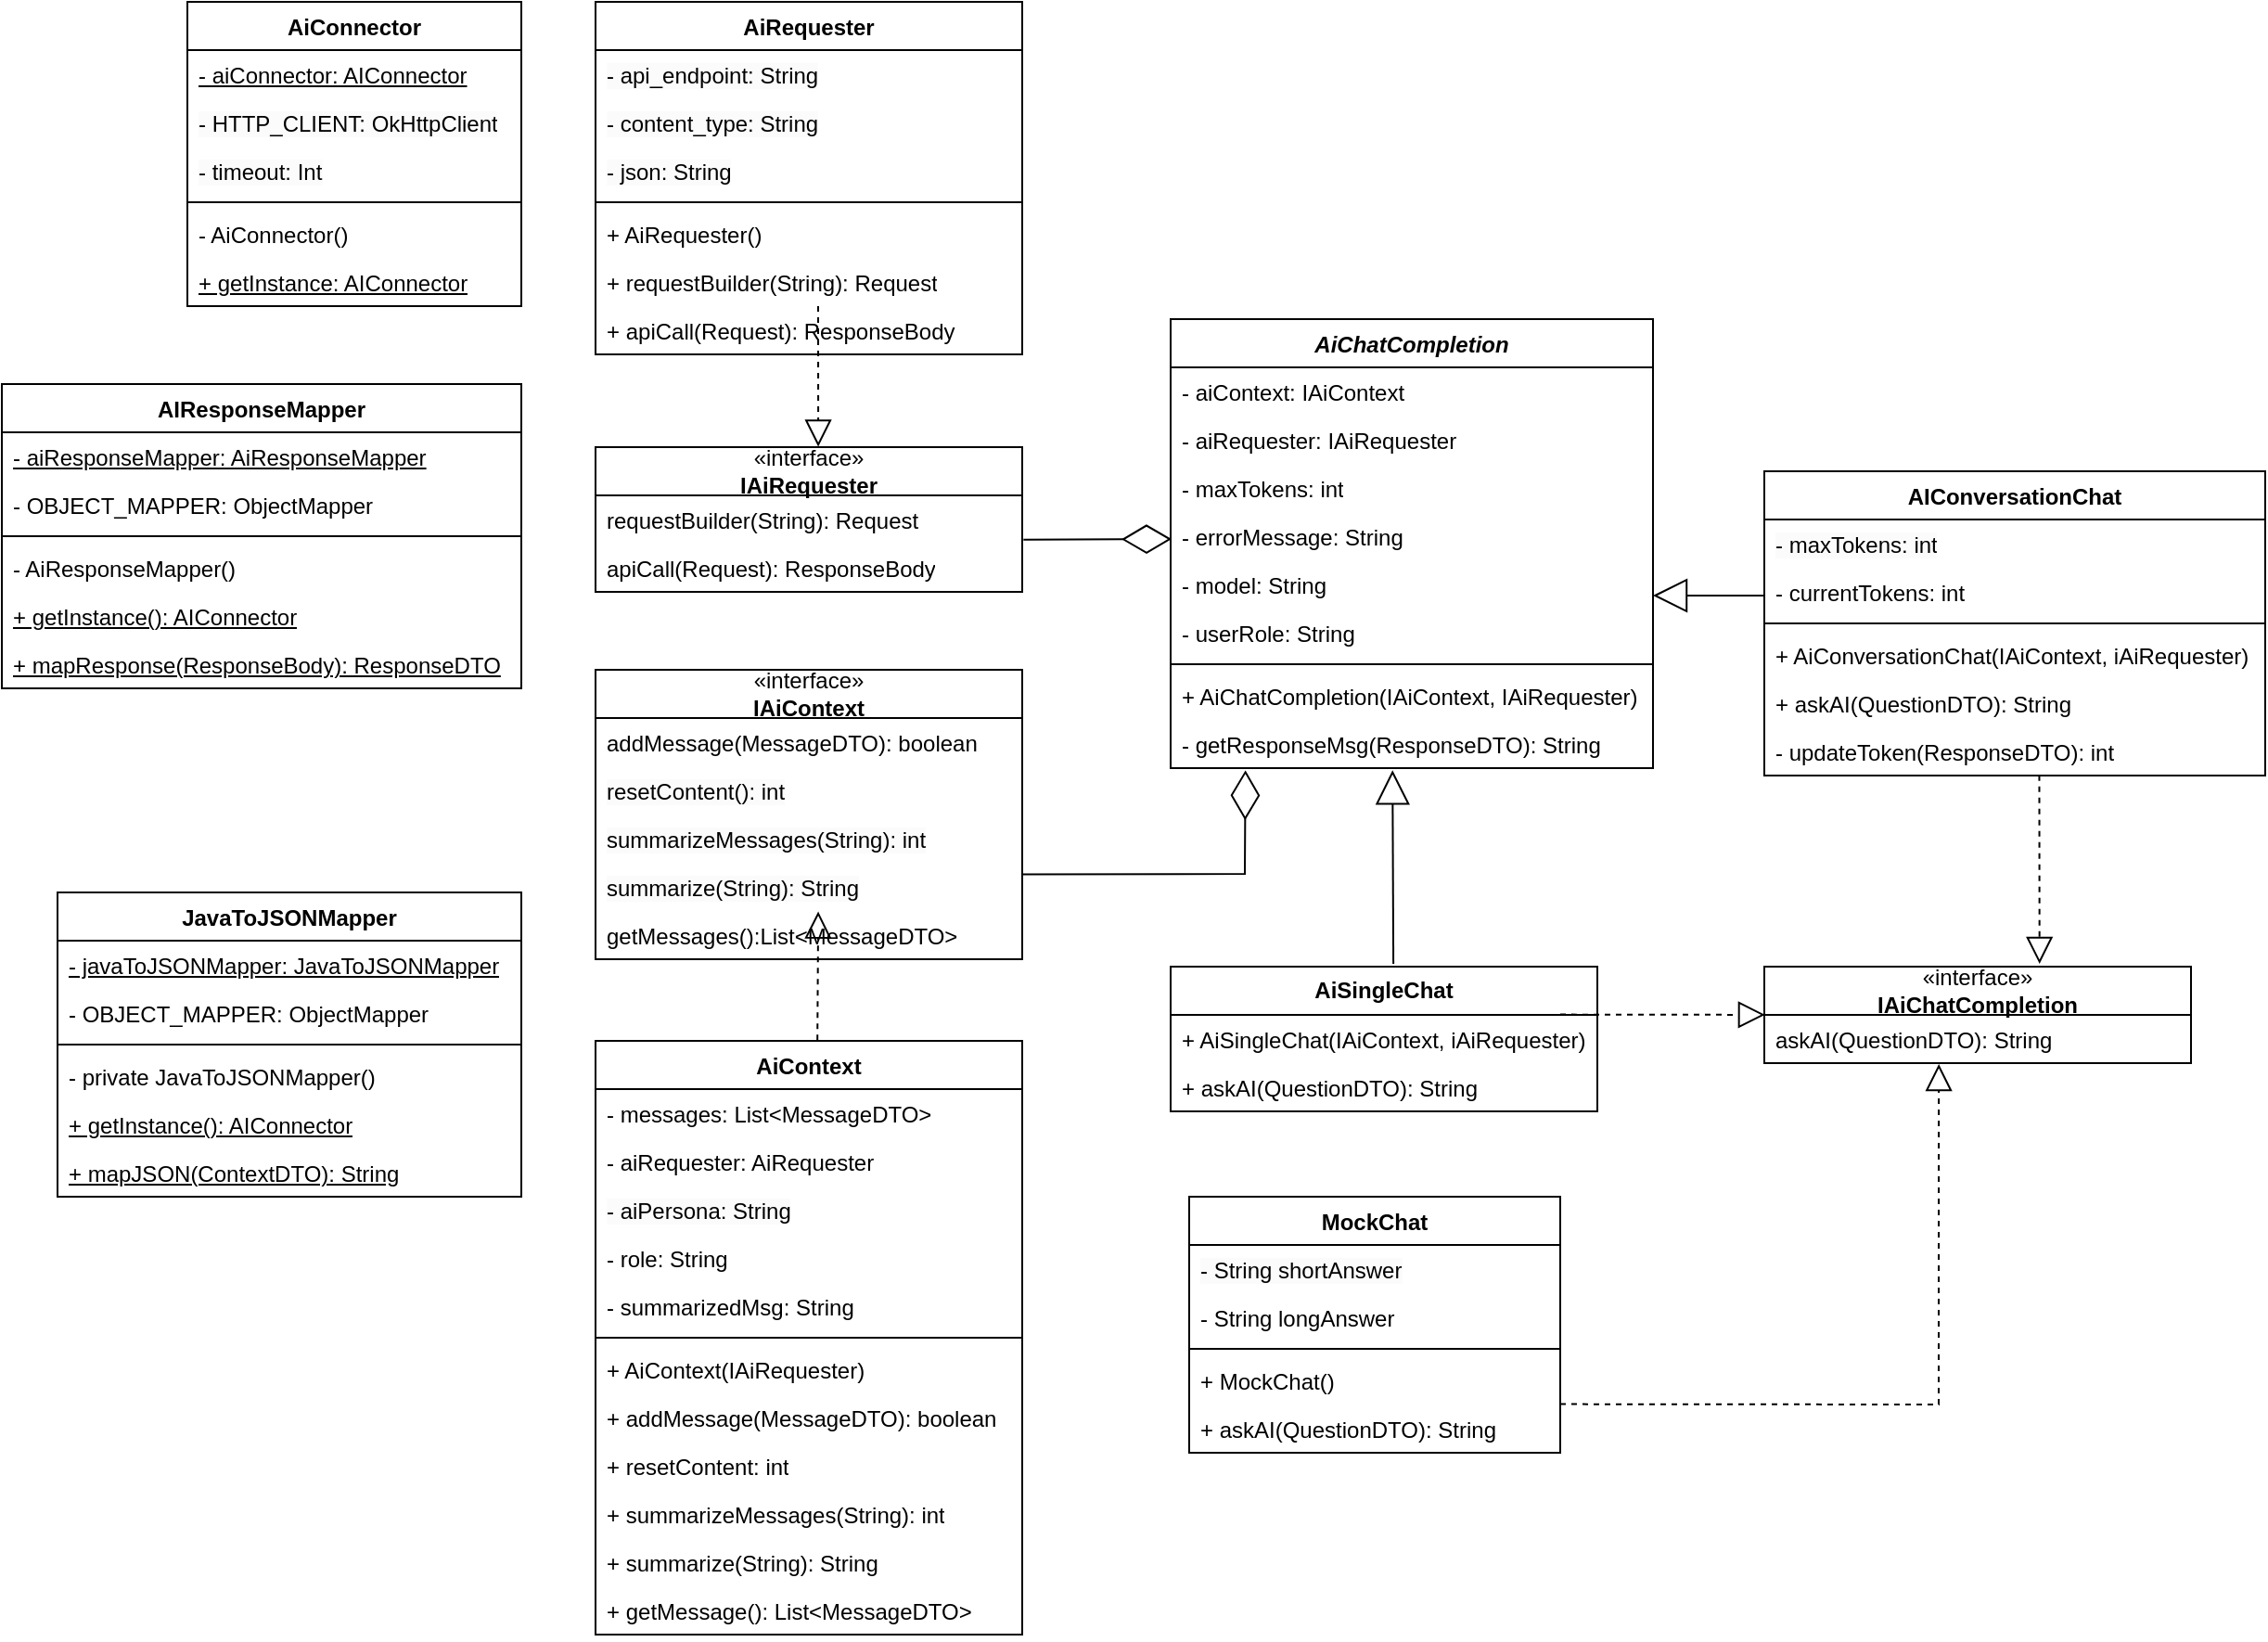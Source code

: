 <mxfile version="24.8.4">
  <diagram name="Seite-1" id="E8jS1rJoGQa-Ca-fYK5Y">
    <mxGraphModel dx="1536" dy="2017" grid="1" gridSize="10" guides="1" tooltips="1" connect="1" arrows="1" fold="1" page="1" pageScale="1" pageWidth="827" pageHeight="1169" math="0" shadow="0">
      <root>
        <mxCell id="0" />
        <mxCell id="1" parent="0" />
        <mxCell id="eQzQo118ROmYaVf0kCKT-9" value="AiConnector" style="swimlane;fontStyle=1;align=center;verticalAlign=top;childLayout=stackLayout;horizontal=1;startSize=26;horizontalStack=0;resizeParent=1;resizeParentMax=0;resizeLast=0;collapsible=1;marginBottom=0;whiteSpace=wrap;html=1;" parent="1" vertex="1">
          <mxGeometry x="460" y="-150" width="180" height="164" as="geometry" />
        </mxCell>
        <mxCell id="eQzQo118ROmYaVf0kCKT-10" value="&lt;u&gt;- aiConnector: AIConnector&lt;/u&gt;" style="text;strokeColor=none;fillColor=none;align=left;verticalAlign=top;spacingLeft=4;spacingRight=4;overflow=hidden;rotatable=0;points=[[0,0.5],[1,0.5]];portConstraint=eastwest;whiteSpace=wrap;html=1;" parent="eQzQo118ROmYaVf0kCKT-9" vertex="1">
          <mxGeometry y="26" width="180" height="26" as="geometry" />
        </mxCell>
        <mxCell id="eQzQo118ROmYaVf0kCKT-14" value="&lt;meta charset=&quot;utf-8&quot;&gt;&lt;span style=&quot;color: rgb(0, 0, 0); font-family: Helvetica; font-size: 12px; font-style: normal; font-variant-ligatures: normal; font-variant-caps: normal; font-weight: 400; letter-spacing: normal; orphans: 2; text-align: left; text-indent: 0px; text-transform: none; widows: 2; word-spacing: 0px; -webkit-text-stroke-width: 0px; white-space: normal; background-color: rgb(251, 251, 251); text-decoration-thickness: initial; text-decoration-style: initial; text-decoration-color: initial; display: inline !important; float: none;&quot;&gt;- HTTP_CLIENT: OkHttpClient&lt;/span&gt;" style="text;strokeColor=none;fillColor=none;align=left;verticalAlign=top;spacingLeft=4;spacingRight=4;overflow=hidden;rotatable=0;points=[[0,0.5],[1,0.5]];portConstraint=eastwest;whiteSpace=wrap;html=1;" parent="eQzQo118ROmYaVf0kCKT-9" vertex="1">
          <mxGeometry y="52" width="180" height="26" as="geometry" />
        </mxCell>
        <mxCell id="eQzQo118ROmYaVf0kCKT-15" value="&lt;meta charset=&quot;utf-8&quot;&gt;&lt;span style=&quot;color: rgb(0, 0, 0); font-family: Helvetica; font-size: 12px; font-style: normal; font-variant-ligatures: normal; font-variant-caps: normal; font-weight: 400; letter-spacing: normal; orphans: 2; text-align: left; text-indent: 0px; text-transform: none; widows: 2; word-spacing: 0px; -webkit-text-stroke-width: 0px; white-space: normal; background-color: rgb(251, 251, 251); text-decoration-thickness: initial; text-decoration-style: initial; text-decoration-color: initial; display: inline !important; float: none;&quot;&gt;- timeout: Int&lt;/span&gt;" style="text;strokeColor=none;fillColor=none;align=left;verticalAlign=top;spacingLeft=4;spacingRight=4;overflow=hidden;rotatable=0;points=[[0,0.5],[1,0.5]];portConstraint=eastwest;whiteSpace=wrap;html=1;" parent="eQzQo118ROmYaVf0kCKT-9" vertex="1">
          <mxGeometry y="78" width="180" height="26" as="geometry" />
        </mxCell>
        <mxCell id="eQzQo118ROmYaVf0kCKT-11" value="" style="line;strokeWidth=1;fillColor=none;align=left;verticalAlign=middle;spacingTop=-1;spacingLeft=3;spacingRight=3;rotatable=0;labelPosition=right;points=[];portConstraint=eastwest;strokeColor=inherit;" parent="eQzQo118ROmYaVf0kCKT-9" vertex="1">
          <mxGeometry y="104" width="180" height="8" as="geometry" />
        </mxCell>
        <mxCell id="M0S4lyaI5lNro2nw0RdP-35" value="- AiConnector()" style="text;strokeColor=none;fillColor=none;align=left;verticalAlign=top;spacingLeft=4;spacingRight=4;overflow=hidden;rotatable=0;points=[[0,0.5],[1,0.5]];portConstraint=eastwest;whiteSpace=wrap;html=1;" vertex="1" parent="eQzQo118ROmYaVf0kCKT-9">
          <mxGeometry y="112" width="180" height="26" as="geometry" />
        </mxCell>
        <mxCell id="eQzQo118ROmYaVf0kCKT-12" value="&lt;u&gt;+ getInstance: AIConnector&lt;/u&gt;" style="text;strokeColor=none;fillColor=none;align=left;verticalAlign=top;spacingLeft=4;spacingRight=4;overflow=hidden;rotatable=0;points=[[0,0.5],[1,0.5]];portConstraint=eastwest;whiteSpace=wrap;html=1;" parent="eQzQo118ROmYaVf0kCKT-9" vertex="1">
          <mxGeometry y="138" width="180" height="26" as="geometry" />
        </mxCell>
        <mxCell id="eQzQo118ROmYaVf0kCKT-39" value="AIResponseMapper" style="swimlane;fontStyle=1;align=center;verticalAlign=top;childLayout=stackLayout;horizontal=1;startSize=26;horizontalStack=0;resizeParent=1;resizeParentMax=0;resizeLast=0;collapsible=1;marginBottom=0;whiteSpace=wrap;html=1;" parent="1" vertex="1">
          <mxGeometry x="360" y="56" width="280" height="164" as="geometry" />
        </mxCell>
        <mxCell id="M0S4lyaI5lNro2nw0RdP-4" value="&lt;u&gt;- aiResponseMapper: AiResponseMapper&lt;/u&gt;" style="text;strokeColor=none;fillColor=none;align=left;verticalAlign=top;spacingLeft=4;spacingRight=4;overflow=hidden;rotatable=0;points=[[0,0.5],[1,0.5]];portConstraint=eastwest;whiteSpace=wrap;html=1;" vertex="1" parent="eQzQo118ROmYaVf0kCKT-39">
          <mxGeometry y="26" width="280" height="26" as="geometry" />
        </mxCell>
        <mxCell id="eQzQo118ROmYaVf0kCKT-40" value="- OBJECT_MAPPER: ObjectMapper" style="text;strokeColor=none;fillColor=none;align=left;verticalAlign=top;spacingLeft=4;spacingRight=4;overflow=hidden;rotatable=0;points=[[0,0.5],[1,0.5]];portConstraint=eastwest;whiteSpace=wrap;html=1;" parent="eQzQo118ROmYaVf0kCKT-39" vertex="1">
          <mxGeometry y="52" width="280" height="26" as="geometry" />
        </mxCell>
        <mxCell id="eQzQo118ROmYaVf0kCKT-41" value="" style="line;strokeWidth=1;fillColor=none;align=left;verticalAlign=middle;spacingTop=-1;spacingLeft=3;spacingRight=3;rotatable=0;labelPosition=right;points=[];portConstraint=eastwest;strokeColor=inherit;" parent="eQzQo118ROmYaVf0kCKT-39" vertex="1">
          <mxGeometry y="78" width="280" height="8" as="geometry" />
        </mxCell>
        <mxCell id="M0S4lyaI5lNro2nw0RdP-7" value="- AiResponseMapper()" style="text;strokeColor=none;fillColor=none;align=left;verticalAlign=top;spacingLeft=4;spacingRight=4;overflow=hidden;rotatable=0;points=[[0,0.5],[1,0.5]];portConstraint=eastwest;whiteSpace=wrap;html=1;" vertex="1" parent="eQzQo118ROmYaVf0kCKT-39">
          <mxGeometry y="86" width="280" height="26" as="geometry" />
        </mxCell>
        <mxCell id="rx8VLLd-Xjzy6bVb0RWl-25" value="&lt;u&gt;+ getInstance(): AIConnector&lt;/u&gt;" style="text;strokeColor=none;fillColor=none;align=left;verticalAlign=top;spacingLeft=4;spacingRight=4;overflow=hidden;rotatable=0;points=[[0,0.5],[1,0.5]];portConstraint=eastwest;whiteSpace=wrap;html=1;" parent="eQzQo118ROmYaVf0kCKT-39" vertex="1">
          <mxGeometry y="112" width="280" height="26" as="geometry" />
        </mxCell>
        <mxCell id="eQzQo118ROmYaVf0kCKT-42" value="&lt;u&gt;+ mapResponse(ResponseBody): ResponseDTO&lt;/u&gt;" style="text;strokeColor=none;fillColor=none;align=left;verticalAlign=top;spacingLeft=4;spacingRight=4;overflow=hidden;rotatable=0;points=[[0,0.5],[1,0.5]];portConstraint=eastwest;whiteSpace=wrap;html=1;" parent="eQzQo118ROmYaVf0kCKT-39" vertex="1">
          <mxGeometry y="138" width="280" height="26" as="geometry" />
        </mxCell>
        <mxCell id="rx8VLLd-Xjzy6bVb0RWl-1" value="AiContext" style="swimlane;fontStyle=1;align=center;verticalAlign=top;childLayout=stackLayout;horizontal=1;startSize=26;horizontalStack=0;resizeParent=1;resizeParentMax=0;resizeLast=0;collapsible=1;marginBottom=0;whiteSpace=wrap;html=1;" parent="1" vertex="1">
          <mxGeometry x="680" y="410" width="230" height="320" as="geometry" />
        </mxCell>
        <mxCell id="rx8VLLd-Xjzy6bVb0RWl-2" value="- messages: List&amp;lt;MessageDTO&amp;gt;" style="text;strokeColor=none;fillColor=none;align=left;verticalAlign=top;spacingLeft=4;spacingRight=4;overflow=hidden;rotatable=0;points=[[0,0.5],[1,0.5]];portConstraint=eastwest;whiteSpace=wrap;html=1;" parent="rx8VLLd-Xjzy6bVb0RWl-1" vertex="1">
          <mxGeometry y="26" width="230" height="26" as="geometry" />
        </mxCell>
        <mxCell id="M0S4lyaI5lNro2nw0RdP-1" value="- aiRequester: AiRequester&lt;div&gt;&lt;br&gt;&lt;/div&gt;" style="text;strokeColor=none;fillColor=none;align=left;verticalAlign=top;spacingLeft=4;spacingRight=4;overflow=hidden;rotatable=0;points=[[0,0.5],[1,0.5]];portConstraint=eastwest;whiteSpace=wrap;html=1;" vertex="1" parent="rx8VLLd-Xjzy6bVb0RWl-1">
          <mxGeometry y="52" width="230" height="26" as="geometry" />
        </mxCell>
        <mxCell id="rx8VLLd-Xjzy6bVb0RWl-3" value="&lt;span style=&quot;color: rgb(0, 0, 0); font-family: Helvetica; font-size: 12px; font-style: normal; font-variant-ligatures: normal; font-variant-caps: normal; font-weight: 400; letter-spacing: normal; orphans: 2; text-align: left; text-indent: 0px; text-transform: none; widows: 2; word-spacing: 0px; -webkit-text-stroke-width: 0px; white-space: normal; background-color: rgb(251, 251, 251); text-decoration-thickness: initial; text-decoration-style: initial; text-decoration-color: initial; display: inline !important; float: none;&quot;&gt;- aiPersona: String&lt;/span&gt;" style="text;strokeColor=none;fillColor=none;align=left;verticalAlign=top;spacingLeft=4;spacingRight=4;overflow=hidden;rotatable=0;points=[[0,0.5],[1,0.5]];portConstraint=eastwest;whiteSpace=wrap;html=1;" parent="rx8VLLd-Xjzy6bVb0RWl-1" vertex="1">
          <mxGeometry y="78" width="230" height="26" as="geometry" />
        </mxCell>
        <mxCell id="P8J7dN06Iqd_PMCmUy97-24" value="- role: String" style="text;strokeColor=none;fillColor=none;align=left;verticalAlign=top;spacingLeft=4;spacingRight=4;overflow=hidden;rotatable=0;points=[[0,0.5],[1,0.5]];portConstraint=eastwest;whiteSpace=wrap;html=1;" parent="rx8VLLd-Xjzy6bVb0RWl-1" vertex="1">
          <mxGeometry y="104" width="230" height="26" as="geometry" />
        </mxCell>
        <mxCell id="M0S4lyaI5lNro2nw0RdP-2" value="- summarizedMsg: String" style="text;strokeColor=none;fillColor=none;align=left;verticalAlign=top;spacingLeft=4;spacingRight=4;overflow=hidden;rotatable=0;points=[[0,0.5],[1,0.5]];portConstraint=eastwest;whiteSpace=wrap;html=1;" vertex="1" parent="rx8VLLd-Xjzy6bVb0RWl-1">
          <mxGeometry y="130" width="230" height="26" as="geometry" />
        </mxCell>
        <mxCell id="rx8VLLd-Xjzy6bVb0RWl-8" value="" style="line;strokeWidth=1;fillColor=none;align=left;verticalAlign=middle;spacingTop=-1;spacingLeft=3;spacingRight=3;rotatable=0;labelPosition=right;points=[];portConstraint=eastwest;strokeColor=inherit;" parent="rx8VLLd-Xjzy6bVb0RWl-1" vertex="1">
          <mxGeometry y="156" width="230" height="8" as="geometry" />
        </mxCell>
        <mxCell id="M0S4lyaI5lNro2nw0RdP-39" value="+ AiContext(IAiRequester)" style="text;strokeColor=none;fillColor=none;align=left;verticalAlign=top;spacingLeft=4;spacingRight=4;overflow=hidden;rotatable=0;points=[[0,0.5],[1,0.5]];portConstraint=eastwest;whiteSpace=wrap;html=1;" vertex="1" parent="rx8VLLd-Xjzy6bVb0RWl-1">
          <mxGeometry y="164" width="230" height="26" as="geometry" />
        </mxCell>
        <mxCell id="rx8VLLd-Xjzy6bVb0RWl-9" value="+ addMessage(MessageDTO): boolean" style="text;strokeColor=none;fillColor=none;align=left;verticalAlign=top;spacingLeft=4;spacingRight=4;overflow=hidden;rotatable=0;points=[[0,0.5],[1,0.5]];portConstraint=eastwest;whiteSpace=wrap;html=1;" parent="rx8VLLd-Xjzy6bVb0RWl-1" vertex="1">
          <mxGeometry y="190" width="230" height="26" as="geometry" />
        </mxCell>
        <mxCell id="rx8VLLd-Xjzy6bVb0RWl-10" value="+ resetContent: int" style="text;strokeColor=none;fillColor=none;align=left;verticalAlign=top;spacingLeft=4;spacingRight=4;overflow=hidden;rotatable=0;points=[[0,0.5],[1,0.5]];portConstraint=eastwest;whiteSpace=wrap;html=1;" parent="rx8VLLd-Xjzy6bVb0RWl-1" vertex="1">
          <mxGeometry y="216" width="230" height="26" as="geometry" />
        </mxCell>
        <mxCell id="P8J7dN06Iqd_PMCmUy97-20" value="+ summarizeMessages(String): int" style="text;strokeColor=none;fillColor=none;align=left;verticalAlign=top;spacingLeft=4;spacingRight=4;overflow=hidden;rotatable=0;points=[[0,0.5],[1,0.5]];portConstraint=eastwest;whiteSpace=wrap;html=1;" parent="rx8VLLd-Xjzy6bVb0RWl-1" vertex="1">
          <mxGeometry y="242" width="230" height="26" as="geometry" />
        </mxCell>
        <mxCell id="rx8VLLd-Xjzy6bVb0RWl-12" value="+ summarize(String): String" style="text;strokeColor=none;fillColor=none;align=left;verticalAlign=top;spacingLeft=4;spacingRight=4;overflow=hidden;rotatable=0;points=[[0,0.5],[1,0.5]];portConstraint=eastwest;whiteSpace=wrap;html=1;" parent="rx8VLLd-Xjzy6bVb0RWl-1" vertex="1">
          <mxGeometry y="268" width="230" height="26" as="geometry" />
        </mxCell>
        <mxCell id="M0S4lyaI5lNro2nw0RdP-68" value="+ getMessage(): List&amp;lt;MessageDTO&amp;gt;" style="text;strokeColor=none;fillColor=none;align=left;verticalAlign=top;spacingLeft=4;spacingRight=4;overflow=hidden;rotatable=0;points=[[0,0.5],[1,0.5]];portConstraint=eastwest;whiteSpace=wrap;html=1;" vertex="1" parent="rx8VLLd-Xjzy6bVb0RWl-1">
          <mxGeometry y="294" width="230" height="26" as="geometry" />
        </mxCell>
        <mxCell id="rx8VLLd-Xjzy6bVb0RWl-26" value="JavaToJSONMapper" style="swimlane;fontStyle=1;align=center;verticalAlign=top;childLayout=stackLayout;horizontal=1;startSize=26;horizontalStack=0;resizeParent=1;resizeParentMax=0;resizeLast=0;collapsible=1;marginBottom=0;whiteSpace=wrap;html=1;" parent="1" vertex="1">
          <mxGeometry x="390" y="330" width="250" height="164" as="geometry" />
        </mxCell>
        <mxCell id="M0S4lyaI5lNro2nw0RdP-5" value="&lt;u&gt;- javaToJSONMapper: JavaToJSONMapper&lt;/u&gt;" style="text;strokeColor=none;fillColor=none;align=left;verticalAlign=top;spacingLeft=4;spacingRight=4;overflow=hidden;rotatable=0;points=[[0,0.5],[1,0.5]];portConstraint=eastwest;whiteSpace=wrap;html=1;" vertex="1" parent="rx8VLLd-Xjzy6bVb0RWl-26">
          <mxGeometry y="26" width="250" height="26" as="geometry" />
        </mxCell>
        <mxCell id="rx8VLLd-Xjzy6bVb0RWl-27" value="- OBJECT_MAPPER: ObjectMapper" style="text;strokeColor=none;fillColor=none;align=left;verticalAlign=top;spacingLeft=4;spacingRight=4;overflow=hidden;rotatable=0;points=[[0,0.5],[1,0.5]];portConstraint=eastwest;whiteSpace=wrap;html=1;" parent="rx8VLLd-Xjzy6bVb0RWl-26" vertex="1">
          <mxGeometry y="52" width="250" height="26" as="geometry" />
        </mxCell>
        <mxCell id="rx8VLLd-Xjzy6bVb0RWl-28" value="" style="line;strokeWidth=1;fillColor=none;align=left;verticalAlign=middle;spacingTop=-1;spacingLeft=3;spacingRight=3;rotatable=0;labelPosition=right;points=[];portConstraint=eastwest;strokeColor=inherit;" parent="rx8VLLd-Xjzy6bVb0RWl-26" vertex="1">
          <mxGeometry y="78" width="250" height="8" as="geometry" />
        </mxCell>
        <mxCell id="M0S4lyaI5lNro2nw0RdP-6" value="- private JavaToJSONMapper()" style="text;strokeColor=none;fillColor=none;align=left;verticalAlign=top;spacingLeft=4;spacingRight=4;overflow=hidden;rotatable=0;points=[[0,0.5],[1,0.5]];portConstraint=eastwest;whiteSpace=wrap;html=1;" vertex="1" parent="rx8VLLd-Xjzy6bVb0RWl-26">
          <mxGeometry y="86" width="250" height="26" as="geometry" />
        </mxCell>
        <mxCell id="rx8VLLd-Xjzy6bVb0RWl-29" value="&lt;u&gt;+ getInstance(): AIConnector&lt;/u&gt;" style="text;strokeColor=none;fillColor=none;align=left;verticalAlign=top;spacingLeft=4;spacingRight=4;overflow=hidden;rotatable=0;points=[[0,0.5],[1,0.5]];portConstraint=eastwest;whiteSpace=wrap;html=1;" parent="rx8VLLd-Xjzy6bVb0RWl-26" vertex="1">
          <mxGeometry y="112" width="250" height="26" as="geometry" />
        </mxCell>
        <mxCell id="rx8VLLd-Xjzy6bVb0RWl-30" value="&lt;u&gt;+ mapJSON(ContextDTO): String&lt;/u&gt;" style="text;strokeColor=none;fillColor=none;align=left;verticalAlign=top;spacingLeft=4;spacingRight=4;overflow=hidden;rotatable=0;points=[[0,0.5],[1,0.5]];portConstraint=eastwest;whiteSpace=wrap;html=1;" parent="rx8VLLd-Xjzy6bVb0RWl-26" vertex="1">
          <mxGeometry y="138" width="250" height="26" as="geometry" />
        </mxCell>
        <mxCell id="rx8VLLd-Xjzy6bVb0RWl-31" value="&lt;i&gt;AiChatCompletion&lt;/i&gt;" style="swimlane;fontStyle=1;align=center;verticalAlign=top;childLayout=stackLayout;horizontal=1;startSize=26;horizontalStack=0;resizeParent=1;resizeParentMax=0;resizeLast=0;collapsible=1;marginBottom=0;whiteSpace=wrap;html=1;" parent="1" vertex="1">
          <mxGeometry x="990" y="21" width="260" height="242" as="geometry" />
        </mxCell>
        <mxCell id="rx8VLLd-Xjzy6bVb0RWl-32" value="- aiContext: IAiContext" style="text;strokeColor=none;fillColor=none;align=left;verticalAlign=top;spacingLeft=4;spacingRight=4;overflow=hidden;rotatable=0;points=[[0,0.5],[1,0.5]];portConstraint=eastwest;whiteSpace=wrap;html=1;" parent="rx8VLLd-Xjzy6bVb0RWl-31" vertex="1">
          <mxGeometry y="26" width="260" height="26" as="geometry" />
        </mxCell>
        <mxCell id="rx8VLLd-Xjzy6bVb0RWl-57" value="- aiRequester: IAiRequester" style="text;strokeColor=none;fillColor=none;align=left;verticalAlign=top;spacingLeft=4;spacingRight=4;overflow=hidden;rotatable=0;points=[[0,0.5],[1,0.5]];portConstraint=eastwest;whiteSpace=wrap;html=1;" parent="rx8VLLd-Xjzy6bVb0RWl-31" vertex="1">
          <mxGeometry y="52" width="260" height="26" as="geometry" />
        </mxCell>
        <mxCell id="M0S4lyaI5lNro2nw0RdP-61" value="- maxTokens: int" style="text;strokeColor=none;fillColor=none;align=left;verticalAlign=top;spacingLeft=4;spacingRight=4;overflow=hidden;rotatable=0;points=[[0,0.5],[1,0.5]];portConstraint=eastwest;whiteSpace=wrap;html=1;" vertex="1" parent="rx8VLLd-Xjzy6bVb0RWl-31">
          <mxGeometry y="78" width="260" height="26" as="geometry" />
        </mxCell>
        <mxCell id="M0S4lyaI5lNro2nw0RdP-62" value="- errorMessage: String&lt;span style=&quot;white-space: pre;&quot;&gt;&#x9;&lt;/span&gt;&lt;span style=&quot;white-space: pre;&quot;&gt;&#x9;&lt;/span&gt;" style="text;strokeColor=none;fillColor=none;align=left;verticalAlign=top;spacingLeft=4;spacingRight=4;overflow=hidden;rotatable=0;points=[[0,0.5],[1,0.5]];portConstraint=eastwest;whiteSpace=wrap;html=1;" vertex="1" parent="rx8VLLd-Xjzy6bVb0RWl-31">
          <mxGeometry y="104" width="260" height="26" as="geometry" />
        </mxCell>
        <mxCell id="M0S4lyaI5lNro2nw0RdP-63" value="- model: String" style="text;strokeColor=none;fillColor=none;align=left;verticalAlign=top;spacingLeft=4;spacingRight=4;overflow=hidden;rotatable=0;points=[[0,0.5],[1,0.5]];portConstraint=eastwest;whiteSpace=wrap;html=1;" vertex="1" parent="rx8VLLd-Xjzy6bVb0RWl-31">
          <mxGeometry y="130" width="260" height="26" as="geometry" />
        </mxCell>
        <mxCell id="M0S4lyaI5lNro2nw0RdP-3" value="- userRole: String" style="text;strokeColor=none;fillColor=none;align=left;verticalAlign=top;spacingLeft=4;spacingRight=4;overflow=hidden;rotatable=0;points=[[0,0.5],[1,0.5]];portConstraint=eastwest;whiteSpace=wrap;html=1;" vertex="1" parent="rx8VLLd-Xjzy6bVb0RWl-31">
          <mxGeometry y="156" width="260" height="26" as="geometry" />
        </mxCell>
        <mxCell id="rx8VLLd-Xjzy6bVb0RWl-34" value="" style="line;strokeWidth=1;fillColor=none;align=left;verticalAlign=middle;spacingTop=-1;spacingLeft=3;spacingRight=3;rotatable=0;labelPosition=right;points=[];portConstraint=eastwest;strokeColor=inherit;" parent="rx8VLLd-Xjzy6bVb0RWl-31" vertex="1">
          <mxGeometry y="182" width="260" height="8" as="geometry" />
        </mxCell>
        <mxCell id="M0S4lyaI5lNro2nw0RdP-65" value="+ AiChatCompletion(IAiContext, IAiRequester)" style="text;strokeColor=none;fillColor=none;align=left;verticalAlign=top;spacingLeft=4;spacingRight=4;overflow=hidden;rotatable=0;points=[[0,0.5],[1,0.5]];portConstraint=eastwest;whiteSpace=wrap;html=1;" vertex="1" parent="rx8VLLd-Xjzy6bVb0RWl-31">
          <mxGeometry y="190" width="260" height="26" as="geometry" />
        </mxCell>
        <mxCell id="rx8VLLd-Xjzy6bVb0RWl-58" value="- getResponseMsg(ResponseDTO): String" style="text;strokeColor=none;fillColor=none;align=left;verticalAlign=top;spacingLeft=4;spacingRight=4;overflow=hidden;rotatable=0;points=[[0,0.5],[1,0.5]];portConstraint=eastwest;whiteSpace=wrap;html=1;" parent="rx8VLLd-Xjzy6bVb0RWl-31" vertex="1">
          <mxGeometry y="216" width="260" height="26" as="geometry" />
        </mxCell>
        <mxCell id="rx8VLLd-Xjzy6bVb0RWl-45" value="&lt;b&gt;AiSingleChat&lt;/b&gt;" style="swimlane;fontStyle=0;childLayout=stackLayout;horizontal=1;startSize=26;fillColor=none;horizontalStack=0;resizeParent=1;resizeParentMax=0;resizeLast=0;collapsible=1;marginBottom=0;whiteSpace=wrap;html=1;" parent="1" vertex="1">
          <mxGeometry x="990" y="370" width="230" height="78" as="geometry" />
        </mxCell>
        <mxCell id="M0S4lyaI5lNro2nw0RdP-59" value="+ AiSingleChat(IAiContext, iAiRequester)" style="text;strokeColor=none;fillColor=none;align=left;verticalAlign=top;spacingLeft=4;spacingRight=4;overflow=hidden;rotatable=0;points=[[0,0.5],[1,0.5]];portConstraint=eastwest;whiteSpace=wrap;html=1;" vertex="1" parent="rx8VLLd-Xjzy6bVb0RWl-45">
          <mxGeometry y="26" width="230" height="26" as="geometry" />
        </mxCell>
        <mxCell id="rx8VLLd-Xjzy6bVb0RWl-46" value="+ askAI(QuestionDTO): String" style="text;strokeColor=none;fillColor=none;align=left;verticalAlign=top;spacingLeft=4;spacingRight=4;overflow=hidden;rotatable=0;points=[[0,0.5],[1,0.5]];portConstraint=eastwest;whiteSpace=wrap;html=1;" parent="rx8VLLd-Xjzy6bVb0RWl-45" vertex="1">
          <mxGeometry y="52" width="230" height="26" as="geometry" />
        </mxCell>
        <mxCell id="rx8VLLd-Xjzy6bVb0RWl-49" value="&lt;b&gt;AIConversationChat&lt;/b&gt;" style="swimlane;fontStyle=0;align=center;verticalAlign=top;childLayout=stackLayout;horizontal=1;startSize=26;horizontalStack=0;resizeParent=1;resizeParentMax=0;resizeLast=0;collapsible=1;marginBottom=0;whiteSpace=wrap;html=1;" parent="1" vertex="1">
          <mxGeometry x="1310" y="103" width="270" height="164" as="geometry" />
        </mxCell>
        <mxCell id="rx8VLLd-Xjzy6bVb0RWl-51" value="&lt;span style=&quot;color: rgb(0, 0, 0); font-family: Helvetica; font-size: 12px; font-style: normal; font-variant-ligatures: normal; font-variant-caps: normal; font-weight: 400; letter-spacing: normal; orphans: 2; text-align: left; text-indent: 0px; text-transform: none; widows: 2; word-spacing: 0px; -webkit-text-stroke-width: 0px; white-space: normal; background-color: rgb(251, 251, 251); text-decoration-thickness: initial; text-decoration-style: initial; text-decoration-color: initial; display: inline !important; float: none;&quot;&gt;- maxTokens: int&lt;/span&gt;" style="text;strokeColor=none;fillColor=none;align=left;verticalAlign=top;spacingLeft=4;spacingRight=4;overflow=hidden;rotatable=0;points=[[0,0.5],[1,0.5]];portConstraint=eastwest;whiteSpace=wrap;html=1;" parent="rx8VLLd-Xjzy6bVb0RWl-49" vertex="1">
          <mxGeometry y="26" width="270" height="26" as="geometry" />
        </mxCell>
        <mxCell id="rx8VLLd-Xjzy6bVb0RWl-52" value="- currentTokens: int" style="text;strokeColor=none;fillColor=none;align=left;verticalAlign=top;spacingLeft=4;spacingRight=4;overflow=hidden;rotatable=0;points=[[0,0.5],[1,0.5]];portConstraint=eastwest;whiteSpace=wrap;html=1;" parent="rx8VLLd-Xjzy6bVb0RWl-49" vertex="1">
          <mxGeometry y="52" width="270" height="26" as="geometry" />
        </mxCell>
        <mxCell id="rx8VLLd-Xjzy6bVb0RWl-53" value="" style="line;strokeWidth=1;fillColor=none;align=left;verticalAlign=middle;spacingTop=-1;spacingLeft=3;spacingRight=3;rotatable=0;labelPosition=right;points=[];portConstraint=eastwest;strokeColor=inherit;" parent="rx8VLLd-Xjzy6bVb0RWl-49" vertex="1">
          <mxGeometry y="78" width="270" height="8" as="geometry" />
        </mxCell>
        <mxCell id="M0S4lyaI5lNro2nw0RdP-60" value="&lt;span style=&quot;font-style: normal;&quot;&gt;+ AiConversationChat(IAiContext, iAiRequester)&lt;/span&gt;" style="text;strokeColor=none;fillColor=none;align=left;verticalAlign=top;spacingLeft=4;spacingRight=4;overflow=hidden;rotatable=0;points=[[0,0.5],[1,0.5]];portConstraint=eastwest;whiteSpace=wrap;html=1;fontStyle=2" vertex="1" parent="rx8VLLd-Xjzy6bVb0RWl-49">
          <mxGeometry y="86" width="270" height="26" as="geometry" />
        </mxCell>
        <mxCell id="rx8VLLd-Xjzy6bVb0RWl-54" value="&lt;span style=&quot;font-style: normal;&quot;&gt;+ askAI(&lt;/span&gt;&lt;span style=&quot;font-style: normal;&quot;&gt;QuestionDTO&lt;/span&gt;&lt;span style=&quot;font-style: normal;&quot;&gt;): String&lt;/span&gt;" style="text;strokeColor=none;fillColor=none;align=left;verticalAlign=top;spacingLeft=4;spacingRight=4;overflow=hidden;rotatable=0;points=[[0,0.5],[1,0.5]];portConstraint=eastwest;whiteSpace=wrap;html=1;fontStyle=2" parent="rx8VLLd-Xjzy6bVb0RWl-49" vertex="1">
          <mxGeometry y="112" width="270" height="26" as="geometry" />
        </mxCell>
        <mxCell id="rx8VLLd-Xjzy6bVb0RWl-60" value="&lt;span style=&quot;font-style: normal;&quot;&gt;- updateToken(ResponseDTO): int&lt;/span&gt;" style="text;strokeColor=none;fillColor=none;align=left;verticalAlign=top;spacingLeft=4;spacingRight=4;overflow=hidden;rotatable=0;points=[[0,0.5],[1,0.5]];portConstraint=eastwest;whiteSpace=wrap;html=1;fontStyle=2" parent="rx8VLLd-Xjzy6bVb0RWl-49" vertex="1">
          <mxGeometry y="138" width="270" height="26" as="geometry" />
        </mxCell>
        <mxCell id="P8J7dN06Iqd_PMCmUy97-4" value="AiRequester" style="swimlane;fontStyle=1;align=center;verticalAlign=top;childLayout=stackLayout;horizontal=1;startSize=26;horizontalStack=0;resizeParent=1;resizeParentMax=0;resizeLast=0;collapsible=1;marginBottom=0;whiteSpace=wrap;html=1;" parent="1" vertex="1">
          <mxGeometry x="680" y="-150" width="230" height="190" as="geometry" />
        </mxCell>
        <mxCell id="P8J7dN06Iqd_PMCmUy97-23" value="&lt;span style=&quot;color: rgb(0, 0, 0); font-family: Helvetica; font-size: 12px; font-style: normal; font-variant-ligatures: normal; font-variant-caps: normal; font-weight: 400; letter-spacing: normal; orphans: 2; text-align: left; text-indent: 0px; text-transform: none; widows: 2; word-spacing: 0px; -webkit-text-stroke-width: 0px; white-space: normal; background-color: rgb(251, 251, 251); text-decoration-thickness: initial; text-decoration-style: initial; text-decoration-color: initial; display: inline !important; float: none;&quot;&gt;- api_endpoint: String&lt;/span&gt;" style="text;strokeColor=none;fillColor=none;align=left;verticalAlign=top;spacingLeft=4;spacingRight=4;overflow=hidden;rotatable=0;points=[[0,0.5],[1,0.5]];portConstraint=eastwest;whiteSpace=wrap;html=1;" parent="P8J7dN06Iqd_PMCmUy97-4" vertex="1">
          <mxGeometry y="26" width="230" height="26" as="geometry" />
        </mxCell>
        <mxCell id="P8J7dN06Iqd_PMCmUy97-22" value="&lt;span style=&quot;color: rgb(0, 0, 0); font-family: Helvetica; font-size: 12px; font-style: normal; font-variant-ligatures: normal; font-variant-caps: normal; font-weight: 400; letter-spacing: normal; orphans: 2; text-align: left; text-indent: 0px; text-transform: none; widows: 2; word-spacing: 0px; -webkit-text-stroke-width: 0px; white-space: normal; background-color: rgb(251, 251, 251); text-decoration-thickness: initial; text-decoration-style: initial; text-decoration-color: initial; display: inline !important; float: none;&quot;&gt;- content_type: String&lt;/span&gt;" style="text;strokeColor=none;fillColor=none;align=left;verticalAlign=top;spacingLeft=4;spacingRight=4;overflow=hidden;rotatable=0;points=[[0,0.5],[1,0.5]];portConstraint=eastwest;whiteSpace=wrap;html=1;" parent="P8J7dN06Iqd_PMCmUy97-4" vertex="1">
          <mxGeometry y="52" width="230" height="26" as="geometry" />
        </mxCell>
        <mxCell id="P8J7dN06Iqd_PMCmUy97-21" value="&lt;meta charset=&quot;utf-8&quot;&gt;&lt;span style=&quot;color: rgb(0, 0, 0); font-family: Helvetica; font-size: 12px; font-style: normal; font-variant-ligatures: normal; font-variant-caps: normal; font-weight: 400; letter-spacing: normal; orphans: 2; text-align: left; text-indent: 0px; text-transform: none; widows: 2; word-spacing: 0px; -webkit-text-stroke-width: 0px; white-space: normal; background-color: rgb(251, 251, 251); text-decoration-thickness: initial; text-decoration-style: initial; text-decoration-color: initial; display: inline !important; float: none;&quot;&gt;- json: String&lt;/span&gt;" style="text;strokeColor=none;fillColor=none;align=left;verticalAlign=top;spacingLeft=4;spacingRight=4;overflow=hidden;rotatable=0;points=[[0,0.5],[1,0.5]];portConstraint=eastwest;whiteSpace=wrap;html=1;" parent="P8J7dN06Iqd_PMCmUy97-4" vertex="1">
          <mxGeometry y="78" width="230" height="26" as="geometry" />
        </mxCell>
        <mxCell id="P8J7dN06Iqd_PMCmUy97-7" value="" style="line;strokeWidth=1;fillColor=none;align=left;verticalAlign=middle;spacingTop=-1;spacingLeft=3;spacingRight=3;rotatable=0;labelPosition=right;points=[];portConstraint=eastwest;strokeColor=inherit;" parent="P8J7dN06Iqd_PMCmUy97-4" vertex="1">
          <mxGeometry y="104" width="230" height="8" as="geometry" />
        </mxCell>
        <mxCell id="M0S4lyaI5lNro2nw0RdP-36" value="+ AiRequester()" style="text;strokeColor=none;fillColor=none;align=left;verticalAlign=top;spacingLeft=4;spacingRight=4;overflow=hidden;rotatable=0;points=[[0,0.5],[1,0.5]];portConstraint=eastwest;whiteSpace=wrap;html=1;" vertex="1" parent="P8J7dN06Iqd_PMCmUy97-4">
          <mxGeometry y="112" width="230" height="26" as="geometry" />
        </mxCell>
        <mxCell id="P8J7dN06Iqd_PMCmUy97-9" value="+ requestBuilder(String): Request" style="text;strokeColor=none;fillColor=none;align=left;verticalAlign=top;spacingLeft=4;spacingRight=4;overflow=hidden;rotatable=0;points=[[0,0.5],[1,0.5]];portConstraint=eastwest;whiteSpace=wrap;html=1;" parent="P8J7dN06Iqd_PMCmUy97-4" vertex="1">
          <mxGeometry y="138" width="230" height="26" as="geometry" />
        </mxCell>
        <mxCell id="P8J7dN06Iqd_PMCmUy97-10" value="+ apiCall(Request): ResponseBody" style="text;strokeColor=none;fillColor=none;align=left;verticalAlign=top;spacingLeft=4;spacingRight=4;overflow=hidden;rotatable=0;points=[[0,0.5],[1,0.5]];portConstraint=eastwest;whiteSpace=wrap;html=1;" parent="P8J7dN06Iqd_PMCmUy97-4" vertex="1">
          <mxGeometry y="164" width="230" height="26" as="geometry" />
        </mxCell>
        <mxCell id="P8J7dN06Iqd_PMCmUy97-16" value="" style="endArrow=block;endSize=16;endFill=0;html=1;rounded=0;entryX=0.46;entryY=1.044;entryDx=0;entryDy=0;entryPerimeter=0;exitX=0.522;exitY=-0.019;exitDx=0;exitDy=0;exitPerimeter=0;" parent="1" source="rx8VLLd-Xjzy6bVb0RWl-45" target="rx8VLLd-Xjzy6bVb0RWl-58" edge="1">
          <mxGeometry width="160" relative="1" as="geometry">
            <mxPoint x="1110" y="350" as="sourcePoint" />
            <mxPoint x="1110" y="290" as="targetPoint" />
          </mxGeometry>
        </mxCell>
        <mxCell id="P8J7dN06Iqd_PMCmUy97-17" value="" style="endArrow=block;endSize=16;endFill=0;html=1;rounded=0;exitX=0;exitY=0.577;exitDx=0;exitDy=0;exitPerimeter=0;" parent="1" source="rx8VLLd-Xjzy6bVb0RWl-52" edge="1">
          <mxGeometry width="160" relative="1" as="geometry">
            <mxPoint x="1290" y="170" as="sourcePoint" />
            <mxPoint x="1250" y="170" as="targetPoint" />
          </mxGeometry>
        </mxCell>
        <mxCell id="P8J7dN06Iqd_PMCmUy97-18" value="" style="endArrow=diamondThin;endFill=0;endSize=24;html=1;rounded=0;exitX=1.003;exitY=-0.08;exitDx=0;exitDy=0;exitPerimeter=0;entryX=1.002;entryY=0.906;entryDx=0;entryDy=0;entryPerimeter=0;" parent="1" edge="1" source="M0S4lyaI5lNro2nw0RdP-11">
          <mxGeometry width="160" relative="1" as="geometry">
            <mxPoint x="899.78" y="160.27" as="sourcePoint" />
            <mxPoint x="990.48" y="139.556" as="targetPoint" />
          </mxGeometry>
        </mxCell>
        <mxCell id="P8J7dN06Iqd_PMCmUy97-19" value="" style="endArrow=diamondThin;endFill=0;endSize=24;html=1;rounded=0;exitX=1.002;exitY=0.239;exitDx=0;exitDy=0;exitPerimeter=0;entryX=0.155;entryY=1.046;entryDx=0;entryDy=0;entryPerimeter=0;" parent="1" target="rx8VLLd-Xjzy6bVb0RWl-58" edge="1" source="M0S4lyaI5lNro2nw0RdP-21">
          <mxGeometry width="160" relative="1" as="geometry">
            <mxPoint x="911" y="320" as="sourcePoint" />
            <mxPoint x="1030" y="290" as="targetPoint" />
            <Array as="points">
              <mxPoint x="1030" y="320" />
            </Array>
          </mxGeometry>
        </mxCell>
        <mxCell id="M0S4lyaI5lNro2nw0RdP-9" value="«interface»&lt;br&gt;&lt;b&gt;IAiRequester&lt;/b&gt;" style="swimlane;fontStyle=0;childLayout=stackLayout;horizontal=1;startSize=26;fillColor=none;horizontalStack=0;resizeParent=1;resizeParentMax=0;resizeLast=0;collapsible=1;marginBottom=0;whiteSpace=wrap;html=1;" vertex="1" parent="1">
          <mxGeometry x="680" y="90" width="230" height="78" as="geometry" />
        </mxCell>
        <mxCell id="M0S4lyaI5lNro2nw0RdP-10" value="requestBuilder(String): Request" style="text;strokeColor=none;fillColor=none;align=left;verticalAlign=top;spacingLeft=4;spacingRight=4;overflow=hidden;rotatable=0;points=[[0,0.5],[1,0.5]];portConstraint=eastwest;whiteSpace=wrap;html=1;" vertex="1" parent="M0S4lyaI5lNro2nw0RdP-9">
          <mxGeometry y="26" width="230" height="26" as="geometry" />
        </mxCell>
        <mxCell id="M0S4lyaI5lNro2nw0RdP-11" value="apiCall(Request): ResponseBody" style="text;strokeColor=none;fillColor=none;align=left;verticalAlign=top;spacingLeft=4;spacingRight=4;overflow=hidden;rotatable=0;points=[[0,0.5],[1,0.5]];portConstraint=eastwest;whiteSpace=wrap;html=1;" vertex="1" parent="M0S4lyaI5lNro2nw0RdP-9">
          <mxGeometry y="52" width="230" height="26" as="geometry" />
        </mxCell>
        <mxCell id="M0S4lyaI5lNro2nw0RdP-14" value="«interface»&lt;br&gt;&lt;b&gt;IAiContext&lt;/b&gt;" style="swimlane;fontStyle=0;childLayout=stackLayout;horizontal=1;startSize=26;fillColor=none;horizontalStack=0;resizeParent=1;resizeParentMax=0;resizeLast=0;collapsible=1;marginBottom=0;whiteSpace=wrap;html=1;" vertex="1" parent="1">
          <mxGeometry x="680" y="210" width="230" height="156" as="geometry" />
        </mxCell>
        <mxCell id="M0S4lyaI5lNro2nw0RdP-15" value="addMessage(MessageDTO): boolean" style="text;strokeColor=none;fillColor=none;align=left;verticalAlign=top;spacingLeft=4;spacingRight=4;overflow=hidden;rotatable=0;points=[[0,0.5],[1,0.5]];portConstraint=eastwest;whiteSpace=wrap;html=1;" vertex="1" parent="M0S4lyaI5lNro2nw0RdP-14">
          <mxGeometry y="26" width="230" height="26" as="geometry" />
        </mxCell>
        <mxCell id="M0S4lyaI5lNro2nw0RdP-23" value="&lt;span style=&quot;color: rgb(0, 0, 0); font-family: Helvetica; font-size: 12px; font-style: normal; font-variant-ligatures: normal; font-variant-caps: normal; font-weight: 400; letter-spacing: normal; orphans: 2; text-align: left; text-indent: 0px; text-transform: none; widows: 2; word-spacing: 0px; -webkit-text-stroke-width: 0px; white-space: normal; background-color: rgb(251, 251, 251); text-decoration-thickness: initial; text-decoration-style: initial; text-decoration-color: initial; display: inline !important; float: none;&quot;&gt;resetContent(): int&lt;/span&gt;" style="text;strokeColor=none;fillColor=none;align=left;verticalAlign=top;spacingLeft=4;spacingRight=4;overflow=hidden;rotatable=0;points=[[0,0.5],[1,0.5]];portConstraint=eastwest;whiteSpace=wrap;html=1;" vertex="1" parent="M0S4lyaI5lNro2nw0RdP-14">
          <mxGeometry y="52" width="230" height="26" as="geometry" />
        </mxCell>
        <mxCell id="M0S4lyaI5lNro2nw0RdP-22" value="&lt;span style=&quot;color: rgb(0, 0, 0); font-family: Helvetica; font-size: 12px; font-style: normal; font-variant-ligatures: normal; font-variant-caps: normal; font-weight: 400; letter-spacing: normal; orphans: 2; text-align: left; text-indent: 0px; text-transform: none; widows: 2; word-spacing: 0px; -webkit-text-stroke-width: 0px; white-space: normal; background-color: rgb(251, 251, 251); text-decoration-thickness: initial; text-decoration-style: initial; text-decoration-color: initial; display: inline !important; float: none;&quot;&gt;summarizeMessages(String): int&lt;/span&gt;" style="text;strokeColor=none;fillColor=none;align=left;verticalAlign=top;spacingLeft=4;spacingRight=4;overflow=hidden;rotatable=0;points=[[0,0.5],[1,0.5]];portConstraint=eastwest;whiteSpace=wrap;html=1;" vertex="1" parent="M0S4lyaI5lNro2nw0RdP-14">
          <mxGeometry y="78" width="230" height="26" as="geometry" />
        </mxCell>
        <mxCell id="M0S4lyaI5lNro2nw0RdP-21" value="&lt;span style=&quot;color: rgb(0, 0, 0); font-family: Helvetica; font-size: 12px; font-style: normal; font-variant-ligatures: normal; font-variant-caps: normal; font-weight: 400; letter-spacing: normal; orphans: 2; text-align: left; text-indent: 0px; text-transform: none; widows: 2; word-spacing: 0px; -webkit-text-stroke-width: 0px; white-space: normal; background-color: rgb(251, 251, 251); text-decoration-thickness: initial; text-decoration-style: initial; text-decoration-color: initial; display: inline !important; float: none;&quot;&gt;summarize(String): String&lt;/span&gt;" style="text;strokeColor=none;fillColor=none;align=left;verticalAlign=top;spacingLeft=4;spacingRight=4;overflow=hidden;rotatable=0;points=[[0,0.5],[1,0.5]];portConstraint=eastwest;whiteSpace=wrap;html=1;" vertex="1" parent="M0S4lyaI5lNro2nw0RdP-14">
          <mxGeometry y="104" width="230" height="26" as="geometry" />
        </mxCell>
        <mxCell id="M0S4lyaI5lNro2nw0RdP-67" value="getMessages():List&amp;lt;MessageDTO&amp;gt;" style="text;strokeColor=none;fillColor=none;align=left;verticalAlign=top;spacingLeft=4;spacingRight=4;overflow=hidden;rotatable=0;points=[[0,0.5],[1,0.5]];portConstraint=eastwest;whiteSpace=wrap;html=1;" vertex="1" parent="M0S4lyaI5lNro2nw0RdP-14">
          <mxGeometry y="130" width="230" height="26" as="geometry" />
        </mxCell>
        <mxCell id="M0S4lyaI5lNro2nw0RdP-33" value="" style="endArrow=block;dashed=1;endFill=0;endSize=12;html=1;rounded=0;entryX=0.522;entryY=1.012;entryDx=0;entryDy=0;entryPerimeter=0;exitX=0.52;exitY=-0.001;exitDx=0;exitDy=0;exitPerimeter=0;" edge="1" parent="1" source="rx8VLLd-Xjzy6bVb0RWl-1" target="M0S4lyaI5lNro2nw0RdP-21">
          <mxGeometry width="160" relative="1" as="geometry">
            <mxPoint x="800" y="400" as="sourcePoint" />
            <mxPoint x="800" y="370" as="targetPoint" />
          </mxGeometry>
        </mxCell>
        <mxCell id="M0S4lyaI5lNro2nw0RdP-34" value="" style="endArrow=block;dashed=1;endFill=0;endSize=12;html=1;rounded=0;entryX=0.522;entryY=-0.003;entryDx=0;entryDy=0;entryPerimeter=0;exitX=0.478;exitY=1.231;exitDx=0;exitDy=0;exitPerimeter=0;" edge="1" parent="1" target="M0S4lyaI5lNro2nw0RdP-9">
          <mxGeometry width="160" relative="1" as="geometry">
            <mxPoint x="800" y="13.996" as="sourcePoint" />
            <mxPoint x="800.46" y="82.586" as="targetPoint" />
          </mxGeometry>
        </mxCell>
        <mxCell id="M0S4lyaI5lNro2nw0RdP-44" value="«interface»&lt;br&gt;&lt;b&gt;IAiChatCompletion&lt;/b&gt;" style="swimlane;fontStyle=0;childLayout=stackLayout;horizontal=1;startSize=26;fillColor=none;horizontalStack=0;resizeParent=1;resizeParentMax=0;resizeLast=0;collapsible=1;marginBottom=0;whiteSpace=wrap;html=1;" vertex="1" parent="1">
          <mxGeometry x="1310" y="370" width="230" height="52" as="geometry" />
        </mxCell>
        <mxCell id="M0S4lyaI5lNro2nw0RdP-45" value="askAI(QuestionDTO):&amp;nbsp;String" style="text;strokeColor=none;fillColor=none;align=left;verticalAlign=top;spacingLeft=4;spacingRight=4;overflow=hidden;rotatable=0;points=[[0,0.5],[1,0.5]];portConstraint=eastwest;whiteSpace=wrap;html=1;" vertex="1" parent="M0S4lyaI5lNro2nw0RdP-44">
          <mxGeometry y="26" width="230" height="26" as="geometry" />
        </mxCell>
        <mxCell id="M0S4lyaI5lNro2nw0RdP-49" value="" style="endArrow=block;dashed=1;endFill=0;endSize=12;html=1;rounded=0;entryX=0.002;entryY=-0.001;entryDx=0;entryDy=0;entryPerimeter=0;" edge="1" parent="1" target="M0S4lyaI5lNro2nw0RdP-45">
          <mxGeometry width="160" relative="1" as="geometry">
            <mxPoint x="1200" y="395.8" as="sourcePoint" />
            <mxPoint x="1360" y="395.8" as="targetPoint" />
          </mxGeometry>
        </mxCell>
        <mxCell id="M0S4lyaI5lNro2nw0RdP-51" value="" style="endArrow=block;dashed=1;endFill=0;endSize=12;html=1;rounded=0;entryX=0.409;entryY=1.019;entryDx=0;entryDy=0;entryPerimeter=0;" edge="1" parent="1" target="M0S4lyaI5lNro2nw0RdP-45">
          <mxGeometry width="160" relative="1" as="geometry">
            <mxPoint x="1200" y="605.8" as="sourcePoint" />
            <mxPoint x="1310" y="606" as="targetPoint" />
            <Array as="points">
              <mxPoint x="1404" y="606" />
            </Array>
          </mxGeometry>
        </mxCell>
        <mxCell id="M0S4lyaI5lNro2nw0RdP-52" value="" style="endArrow=block;dashed=1;endFill=0;endSize=12;html=1;rounded=0;entryX=0.645;entryY=-0.03;entryDx=0;entryDy=0;entryPerimeter=0;exitX=0.549;exitY=0.995;exitDx=0;exitDy=0;exitPerimeter=0;" edge="1" parent="1" source="rx8VLLd-Xjzy6bVb0RWl-60" target="M0S4lyaI5lNro2nw0RdP-44">
          <mxGeometry width="160" relative="1" as="geometry">
            <mxPoint x="1420" y="270" as="sourcePoint" />
            <mxPoint x="1420" y="317" as="targetPoint" />
          </mxGeometry>
        </mxCell>
        <mxCell id="M0S4lyaI5lNro2nw0RdP-53" value="&lt;b&gt;MockChat&lt;/b&gt;" style="swimlane;fontStyle=0;align=center;verticalAlign=top;childLayout=stackLayout;horizontal=1;startSize=26;horizontalStack=0;resizeParent=1;resizeParentMax=0;resizeLast=0;collapsible=1;marginBottom=0;whiteSpace=wrap;html=1;" vertex="1" parent="1">
          <mxGeometry x="1000" y="494" width="200" height="138" as="geometry" />
        </mxCell>
        <mxCell id="M0S4lyaI5lNro2nw0RdP-54" value="&lt;span style=&quot;color: rgb(0, 0, 0); font-family: Helvetica; font-size: 12px; font-style: normal; font-variant-ligatures: normal; font-variant-caps: normal; font-weight: 400; letter-spacing: normal; orphans: 2; text-align: left; text-indent: 0px; text-transform: none; widows: 2; word-spacing: 0px; -webkit-text-stroke-width: 0px; white-space: normal; background-color: rgb(251, 251, 251); text-decoration-thickness: initial; text-decoration-style: initial; text-decoration-color: initial; display: inline !important; float: none;&quot;&gt;- String shortAnswer&lt;/span&gt;" style="text;strokeColor=none;fillColor=none;align=left;verticalAlign=top;spacingLeft=4;spacingRight=4;overflow=hidden;rotatable=0;points=[[0,0.5],[1,0.5]];portConstraint=eastwest;whiteSpace=wrap;html=1;" vertex="1" parent="M0S4lyaI5lNro2nw0RdP-53">
          <mxGeometry y="26" width="200" height="26" as="geometry" />
        </mxCell>
        <mxCell id="M0S4lyaI5lNro2nw0RdP-55" value="- String longAnswer" style="text;strokeColor=none;fillColor=none;align=left;verticalAlign=top;spacingLeft=4;spacingRight=4;overflow=hidden;rotatable=0;points=[[0,0.5],[1,0.5]];portConstraint=eastwest;whiteSpace=wrap;html=1;" vertex="1" parent="M0S4lyaI5lNro2nw0RdP-53">
          <mxGeometry y="52" width="200" height="26" as="geometry" />
        </mxCell>
        <mxCell id="M0S4lyaI5lNro2nw0RdP-56" value="" style="line;strokeWidth=1;fillColor=none;align=left;verticalAlign=middle;spacingTop=-1;spacingLeft=3;spacingRight=3;rotatable=0;labelPosition=right;points=[];portConstraint=eastwest;strokeColor=inherit;" vertex="1" parent="M0S4lyaI5lNro2nw0RdP-53">
          <mxGeometry y="78" width="200" height="8" as="geometry" />
        </mxCell>
        <mxCell id="M0S4lyaI5lNro2nw0RdP-58" value="&lt;span style=&quot;font-style: normal;&quot;&gt;+ MockChat()&lt;/span&gt;" style="text;strokeColor=none;fillColor=none;align=left;verticalAlign=top;spacingLeft=4;spacingRight=4;overflow=hidden;rotatable=0;points=[[0,0.5],[1,0.5]];portConstraint=eastwest;whiteSpace=wrap;html=1;fontStyle=2" vertex="1" parent="M0S4lyaI5lNro2nw0RdP-53">
          <mxGeometry y="86" width="200" height="26" as="geometry" />
        </mxCell>
        <mxCell id="M0S4lyaI5lNro2nw0RdP-57" value="&lt;span style=&quot;font-style: normal;&quot;&gt;+ askAI(QuestionDTO): String&lt;/span&gt;" style="text;strokeColor=none;fillColor=none;align=left;verticalAlign=top;spacingLeft=4;spacingRight=4;overflow=hidden;rotatable=0;points=[[0,0.5],[1,0.5]];portConstraint=eastwest;whiteSpace=wrap;html=1;fontStyle=2" vertex="1" parent="M0S4lyaI5lNro2nw0RdP-53">
          <mxGeometry y="112" width="200" height="26" as="geometry" />
        </mxCell>
      </root>
    </mxGraphModel>
  </diagram>
</mxfile>
